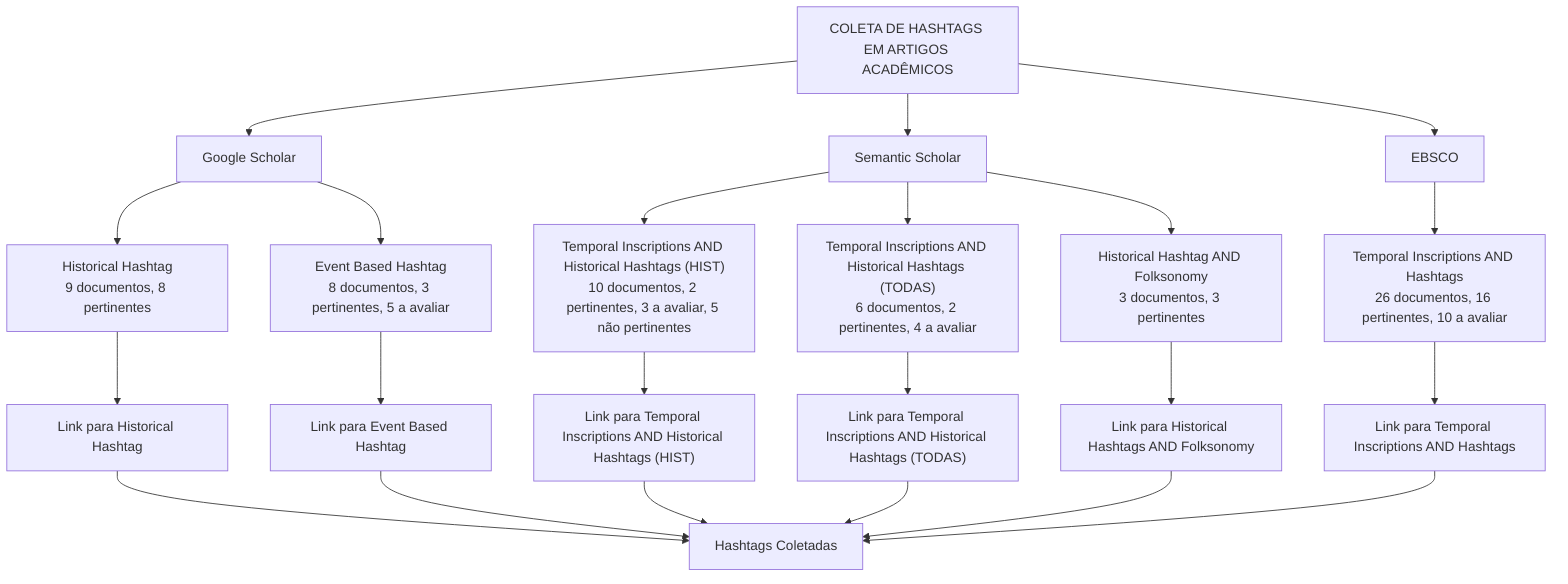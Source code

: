 graph TD
    %% Estrutura Vertical Simples

    A["COLETA DE HASHTAGS EM ARTIGOS ACADÊMICOS"]

    %% Bases de Dados no mesmo nível, conectadas verticalmente
    A --> BD1["Google Scholar"]
    A --> BD2["Semantic Scholar"]
    A --> BD3["EBSCO"]

    %% Palavras-Chave e Quantidade de Documentos na Seleção
    BD1 --> K1["Historical Hashtag<br>9 documentos, 8 pertinentes"]
    BD1 --> K2["Event Based Hashtag<br>8 documentos, 3 pertinentes, 5 a avaliar"]
    
    BD2 --> K3["Temporal Inscriptions AND Historical Hashtags (HIST)<br>10 documentos, 2 pertinentes, 3 a avaliar, 5 não pertinentes"]
    BD2 --> K4["Temporal Inscriptions AND Historical Hashtags (TODAS)<br>6 documentos, 2 pertinentes, 4 a avaliar"]
    BD2 --> K5["Historical Hashtag AND Folksonomy<br>3 documentos, 3 pertinentes"]

    BD3 --> K6["Temporal Inscriptions AND Hashtags<br>26 documentos, 16 pertinentes, 10 a avaliar"]

    %% Extração com Links para Documentos
    K1 --> L1["Link para Historical Hashtag"]
    click L1 href "https://docs.google.com/document/d/1gnLuuhPxK3jCwty_lMbKMTq_eRr_EHWFft46NrN2PlY/edit?usp=sharing" "Acessar Documento"
   
    K2 --> L5["Link para Event Based Hashtag"]
    click L5 href "https://docs.google.com/document/d/1G3ArqPGwON249Ii9sl07NJdQfhMSX1RaZ9oyBV6cgE8/edit?usp=sharing" "Acessar Documento"

    K3 --> L2["Link para Temporal Inscriptions AND Historical Hashtags (HIST)"]
    click L2 href "https://docs.google.com/document/d/1Wey7aP1nVXmTrhIh5ero-3pFP_DKB_dBNeivsJj7GB8/edit?usp=sharing" "Acessar Documento"

    K4 --> L3["Link para Temporal Inscriptions AND Historical Hashtags (TODAS)"]
    click L3 href "https://docs.google.com/document/d/15ANIRs2IILBmPeFKAshUEVkdxbtLwbgP1o0cPer5d3Q/edit?usp=sharing" "Acessar Documento"

    K5 --> L4["Link para Historical Hashtags AND Folksonomy"]
    click L4 href "https://docs.google.com/document/d/1KwmtNnetnd9vWS8-j4-yUmgunOcYKhRVNX3xkztFXt0/edit?usp=sharing" "Acessar Documento"
    
    K6 --> L6["Link para Temporal Inscriptions AND Hashtags"]
    click L6 href "https://docs.google.com/document/d/1ng3IP4etbf7aANTmG_zNmFqW1hT3sl2H30IijaA363Q/edit?usp=sharing" "Acessar Documento"

    %% Conexões dos Links para o Ícone Final
    L1 --> HC["Hashtags Coletadas"]
    L2 --> HC
    L3 --> HC
    L4 --> HC
    L5 --> HC
    L6 --> HC

    %% Link para o Ícone Final
    click HC href "https://drive.google.com/file/d/1_C0VS1sfnseT7dz_aqzkjr0d2Fjx8bs8/view?usp=drive_link" "Acessar Hashtags Coletadas"
